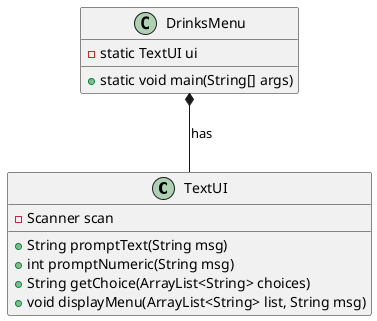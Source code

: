 @startuml

class TextUI {
- Scanner scan
' shows a message and returns the user's input as a String
+ String promptText(String msg)
' shows a message and returns the user's input as an integer
+ int promptNumeric(String msg)
' shows a message, lists the content of a list and returns the user's choice
+ String getChoice(ArrayList<String> choices)
' shows a message and lists the content of a list
+ void displayMenu(ArrayList<String> list, String msg)
}

class DrinksMenu {
- static TextUI ui
+ static void main(String[] args)
}
DrinksMenu *-- TextUI: has
@enduml